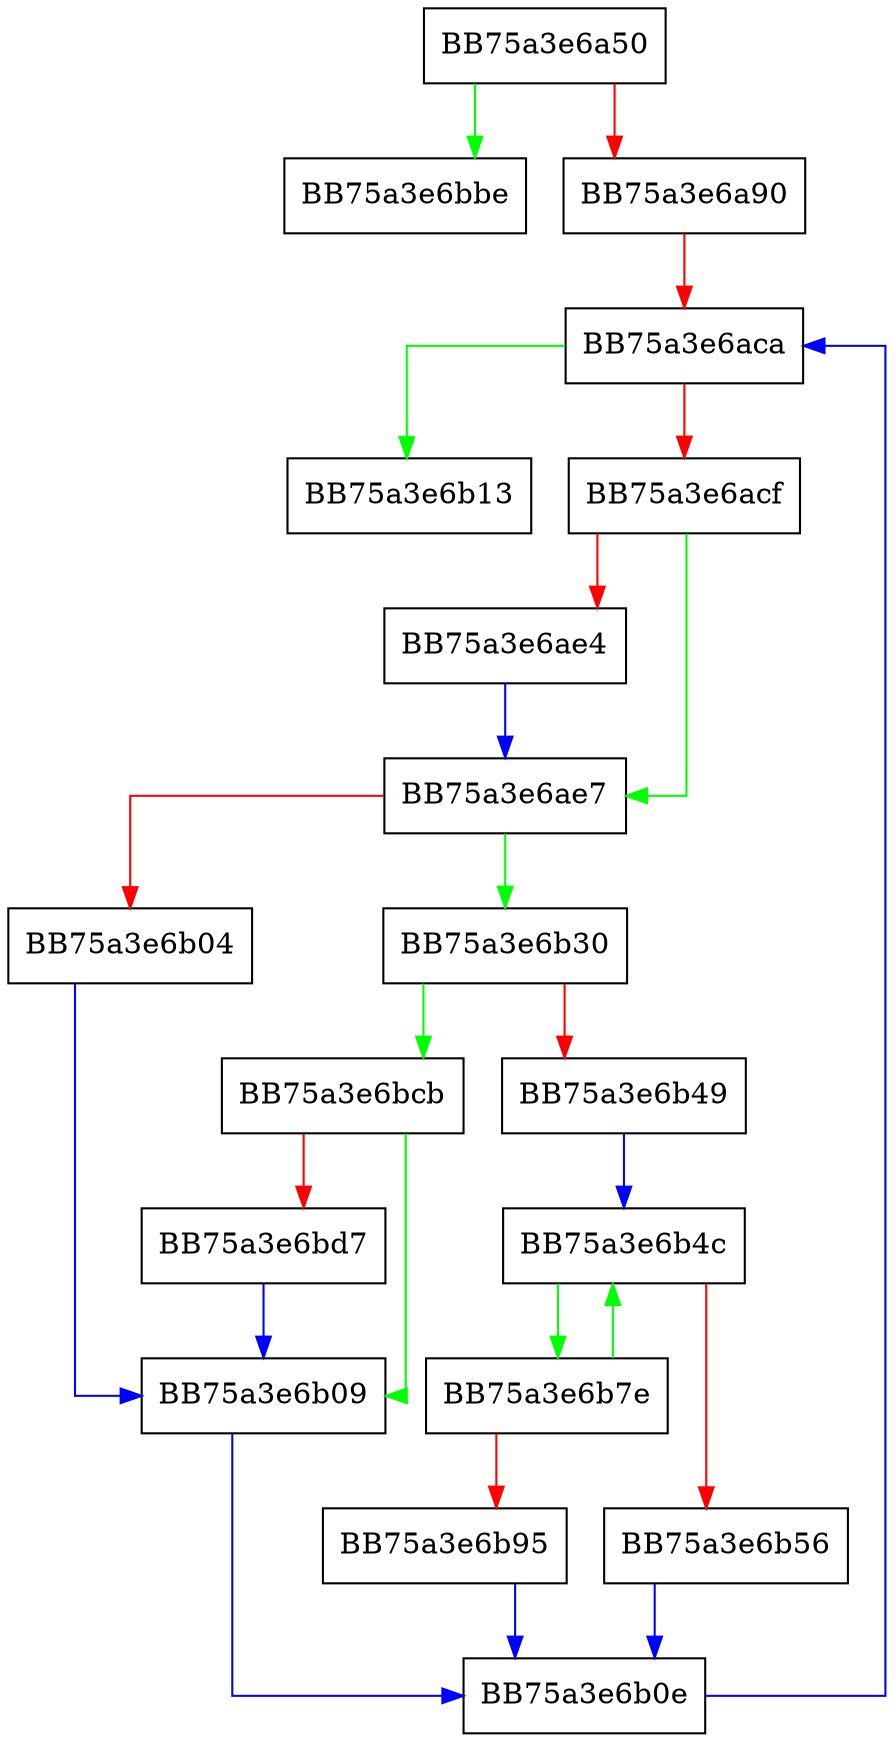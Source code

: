 digraph _Forced_rehash {
  node [shape="box"];
  graph [splines=ortho];
  BB75a3e6a50 -> BB75a3e6bbe [color="green"];
  BB75a3e6a50 -> BB75a3e6a90 [color="red"];
  BB75a3e6a90 -> BB75a3e6aca [color="red"];
  BB75a3e6aca -> BB75a3e6b13 [color="green"];
  BB75a3e6aca -> BB75a3e6acf [color="red"];
  BB75a3e6acf -> BB75a3e6ae7 [color="green"];
  BB75a3e6acf -> BB75a3e6ae4 [color="red"];
  BB75a3e6ae4 -> BB75a3e6ae7 [color="blue"];
  BB75a3e6ae7 -> BB75a3e6b30 [color="green"];
  BB75a3e6ae7 -> BB75a3e6b04 [color="red"];
  BB75a3e6b04 -> BB75a3e6b09 [color="blue"];
  BB75a3e6b09 -> BB75a3e6b0e [color="blue"];
  BB75a3e6b0e -> BB75a3e6aca [color="blue"];
  BB75a3e6b30 -> BB75a3e6bcb [color="green"];
  BB75a3e6b30 -> BB75a3e6b49 [color="red"];
  BB75a3e6b49 -> BB75a3e6b4c [color="blue"];
  BB75a3e6b4c -> BB75a3e6b7e [color="green"];
  BB75a3e6b4c -> BB75a3e6b56 [color="red"];
  BB75a3e6b56 -> BB75a3e6b0e [color="blue"];
  BB75a3e6b7e -> BB75a3e6b4c [color="green"];
  BB75a3e6b7e -> BB75a3e6b95 [color="red"];
  BB75a3e6b95 -> BB75a3e6b0e [color="blue"];
  BB75a3e6bcb -> BB75a3e6b09 [color="green"];
  BB75a3e6bcb -> BB75a3e6bd7 [color="red"];
  BB75a3e6bd7 -> BB75a3e6b09 [color="blue"];
}